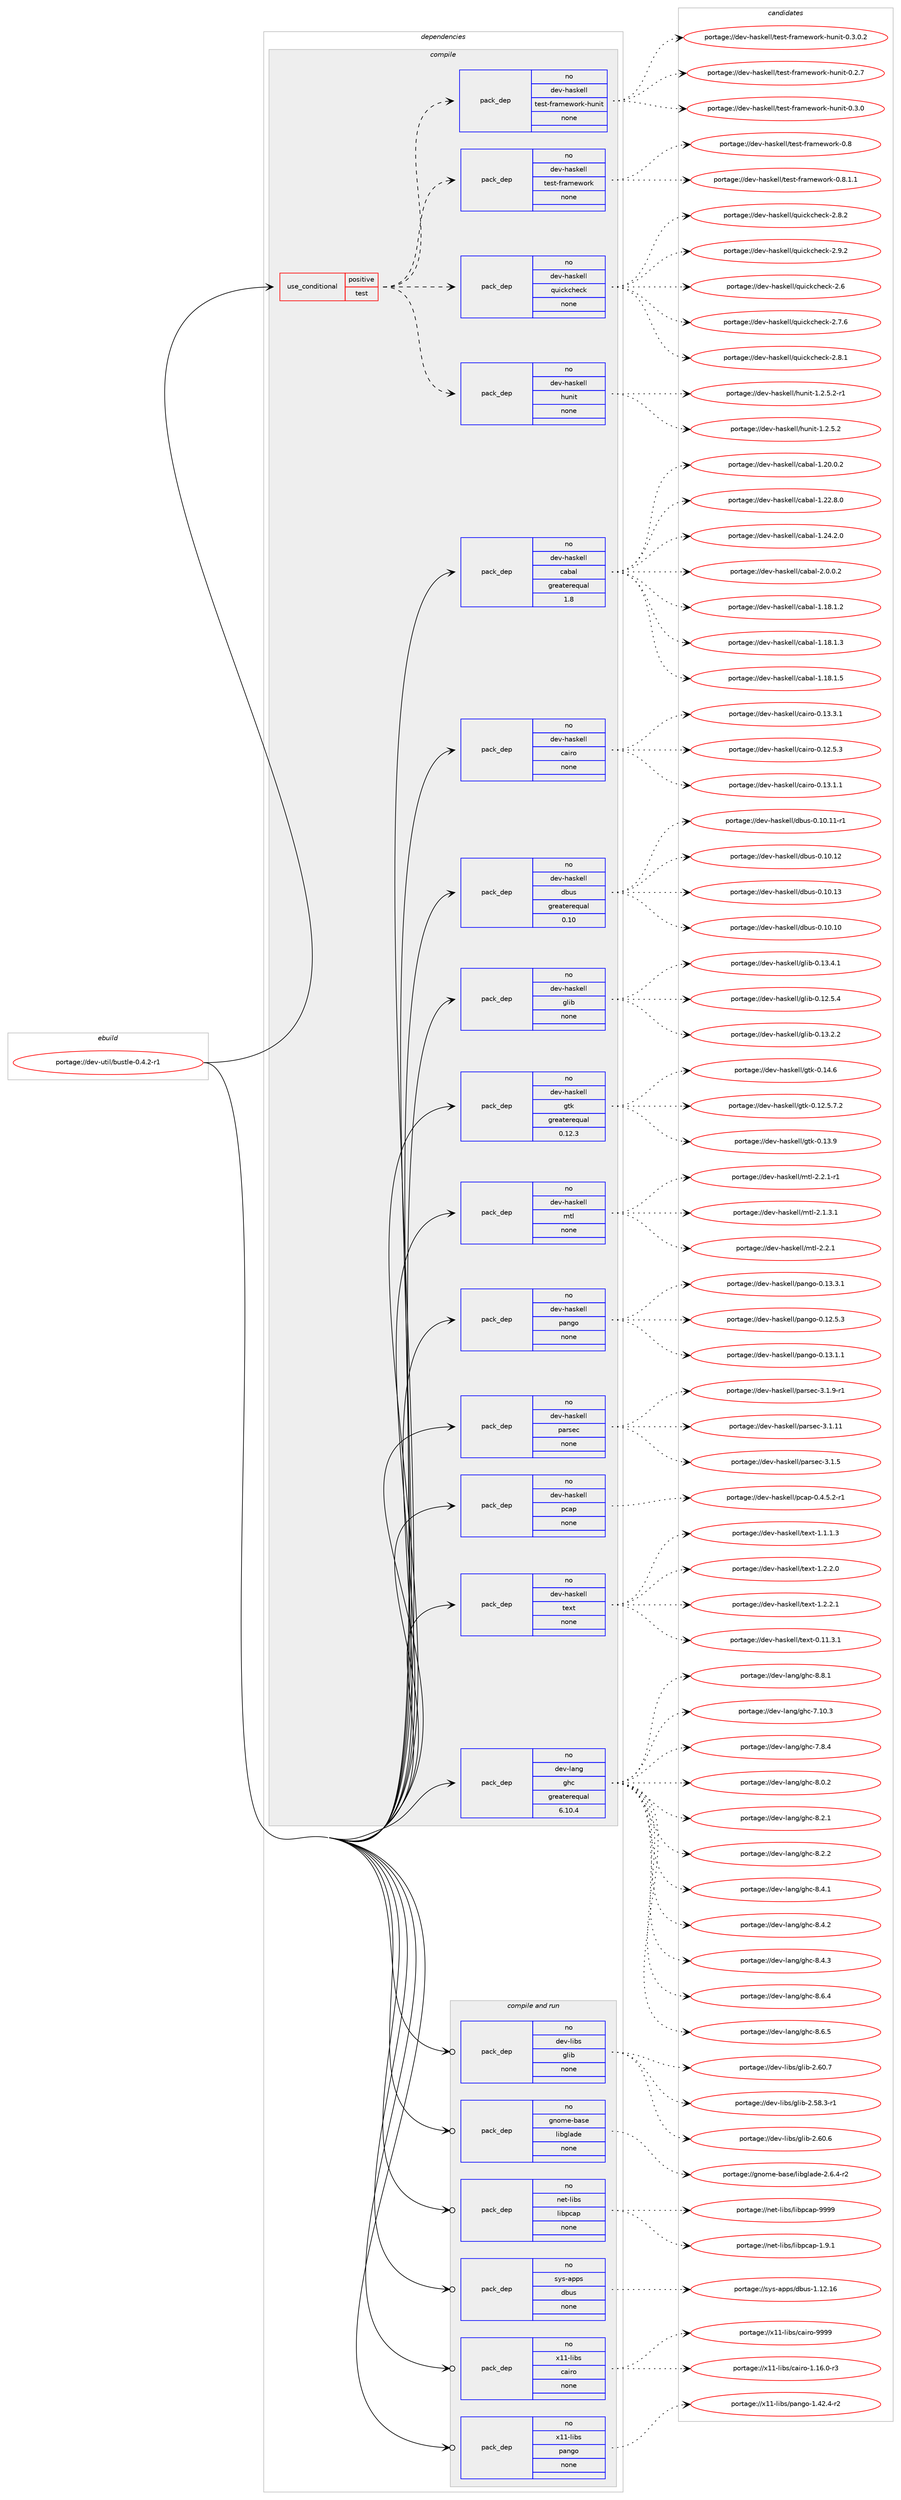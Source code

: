 digraph prolog {

# *************
# Graph options
# *************

newrank=true;
concentrate=true;
compound=true;
graph [rankdir=LR,fontname=Helvetica,fontsize=10,ranksep=1.5];#, ranksep=2.5, nodesep=0.2];
edge  [arrowhead=vee];
node  [fontname=Helvetica,fontsize=10];

# **********
# The ebuild
# **********

subgraph cluster_leftcol {
color=gray;
rank=same;
label=<<i>ebuild</i>>;
id [label="portage://dev-util/bustle-0.4.2-r1", color=red, width=4, href="../dev-util/bustle-0.4.2-r1.svg"];
}

# ****************
# The dependencies
# ****************

subgraph cluster_midcol {
color=gray;
label=<<i>dependencies</i>>;
subgraph cluster_compile {
fillcolor="#eeeeee";
style=filled;
label=<<i>compile</i>>;
subgraph cond70526 {
dependency259676 [label=<<TABLE BORDER="0" CELLBORDER="1" CELLSPACING="0" CELLPADDING="4"><TR><TD ROWSPAN="3" CELLPADDING="10">use_conditional</TD></TR><TR><TD>positive</TD></TR><TR><TD>test</TD></TR></TABLE>>, shape=none, color=red];
subgraph pack185531 {
dependency259677 [label=<<TABLE BORDER="0" CELLBORDER="1" CELLSPACING="0" CELLPADDING="4" WIDTH="220"><TR><TD ROWSPAN="6" CELLPADDING="30">pack_dep</TD></TR><TR><TD WIDTH="110">no</TD></TR><TR><TD>dev-haskell</TD></TR><TR><TD>hunit</TD></TR><TR><TD>none</TD></TR><TR><TD></TD></TR></TABLE>>, shape=none, color=blue];
}
dependency259676:e -> dependency259677:w [weight=20,style="dashed",arrowhead="vee"];
subgraph pack185532 {
dependency259678 [label=<<TABLE BORDER="0" CELLBORDER="1" CELLSPACING="0" CELLPADDING="4" WIDTH="220"><TR><TD ROWSPAN="6" CELLPADDING="30">pack_dep</TD></TR><TR><TD WIDTH="110">no</TD></TR><TR><TD>dev-haskell</TD></TR><TR><TD>quickcheck</TD></TR><TR><TD>none</TD></TR><TR><TD></TD></TR></TABLE>>, shape=none, color=blue];
}
dependency259676:e -> dependency259678:w [weight=20,style="dashed",arrowhead="vee"];
subgraph pack185533 {
dependency259679 [label=<<TABLE BORDER="0" CELLBORDER="1" CELLSPACING="0" CELLPADDING="4" WIDTH="220"><TR><TD ROWSPAN="6" CELLPADDING="30">pack_dep</TD></TR><TR><TD WIDTH="110">no</TD></TR><TR><TD>dev-haskell</TD></TR><TR><TD>test-framework</TD></TR><TR><TD>none</TD></TR><TR><TD></TD></TR></TABLE>>, shape=none, color=blue];
}
dependency259676:e -> dependency259679:w [weight=20,style="dashed",arrowhead="vee"];
subgraph pack185534 {
dependency259680 [label=<<TABLE BORDER="0" CELLBORDER="1" CELLSPACING="0" CELLPADDING="4" WIDTH="220"><TR><TD ROWSPAN="6" CELLPADDING="30">pack_dep</TD></TR><TR><TD WIDTH="110">no</TD></TR><TR><TD>dev-haskell</TD></TR><TR><TD>test-framework-hunit</TD></TR><TR><TD>none</TD></TR><TR><TD></TD></TR></TABLE>>, shape=none, color=blue];
}
dependency259676:e -> dependency259680:w [weight=20,style="dashed",arrowhead="vee"];
}
id:e -> dependency259676:w [weight=20,style="solid",arrowhead="vee"];
subgraph pack185535 {
dependency259681 [label=<<TABLE BORDER="0" CELLBORDER="1" CELLSPACING="0" CELLPADDING="4" WIDTH="220"><TR><TD ROWSPAN="6" CELLPADDING="30">pack_dep</TD></TR><TR><TD WIDTH="110">no</TD></TR><TR><TD>dev-haskell</TD></TR><TR><TD>cabal</TD></TR><TR><TD>greaterequal</TD></TR><TR><TD>1.8</TD></TR></TABLE>>, shape=none, color=blue];
}
id:e -> dependency259681:w [weight=20,style="solid",arrowhead="vee"];
subgraph pack185536 {
dependency259682 [label=<<TABLE BORDER="0" CELLBORDER="1" CELLSPACING="0" CELLPADDING="4" WIDTH="220"><TR><TD ROWSPAN="6" CELLPADDING="30">pack_dep</TD></TR><TR><TD WIDTH="110">no</TD></TR><TR><TD>dev-haskell</TD></TR><TR><TD>cairo</TD></TR><TR><TD>none</TD></TR><TR><TD></TD></TR></TABLE>>, shape=none, color=blue];
}
id:e -> dependency259682:w [weight=20,style="solid",arrowhead="vee"];
subgraph pack185537 {
dependency259683 [label=<<TABLE BORDER="0" CELLBORDER="1" CELLSPACING="0" CELLPADDING="4" WIDTH="220"><TR><TD ROWSPAN="6" CELLPADDING="30">pack_dep</TD></TR><TR><TD WIDTH="110">no</TD></TR><TR><TD>dev-haskell</TD></TR><TR><TD>dbus</TD></TR><TR><TD>greaterequal</TD></TR><TR><TD>0.10</TD></TR></TABLE>>, shape=none, color=blue];
}
id:e -> dependency259683:w [weight=20,style="solid",arrowhead="vee"];
subgraph pack185538 {
dependency259684 [label=<<TABLE BORDER="0" CELLBORDER="1" CELLSPACING="0" CELLPADDING="4" WIDTH="220"><TR><TD ROWSPAN="6" CELLPADDING="30">pack_dep</TD></TR><TR><TD WIDTH="110">no</TD></TR><TR><TD>dev-haskell</TD></TR><TR><TD>glib</TD></TR><TR><TD>none</TD></TR><TR><TD></TD></TR></TABLE>>, shape=none, color=blue];
}
id:e -> dependency259684:w [weight=20,style="solid",arrowhead="vee"];
subgraph pack185539 {
dependency259685 [label=<<TABLE BORDER="0" CELLBORDER="1" CELLSPACING="0" CELLPADDING="4" WIDTH="220"><TR><TD ROWSPAN="6" CELLPADDING="30">pack_dep</TD></TR><TR><TD WIDTH="110">no</TD></TR><TR><TD>dev-haskell</TD></TR><TR><TD>gtk</TD></TR><TR><TD>greaterequal</TD></TR><TR><TD>0.12.3</TD></TR></TABLE>>, shape=none, color=blue];
}
id:e -> dependency259685:w [weight=20,style="solid",arrowhead="vee"];
subgraph pack185540 {
dependency259686 [label=<<TABLE BORDER="0" CELLBORDER="1" CELLSPACING="0" CELLPADDING="4" WIDTH="220"><TR><TD ROWSPAN="6" CELLPADDING="30">pack_dep</TD></TR><TR><TD WIDTH="110">no</TD></TR><TR><TD>dev-haskell</TD></TR><TR><TD>mtl</TD></TR><TR><TD>none</TD></TR><TR><TD></TD></TR></TABLE>>, shape=none, color=blue];
}
id:e -> dependency259686:w [weight=20,style="solid",arrowhead="vee"];
subgraph pack185541 {
dependency259687 [label=<<TABLE BORDER="0" CELLBORDER="1" CELLSPACING="0" CELLPADDING="4" WIDTH="220"><TR><TD ROWSPAN="6" CELLPADDING="30">pack_dep</TD></TR><TR><TD WIDTH="110">no</TD></TR><TR><TD>dev-haskell</TD></TR><TR><TD>pango</TD></TR><TR><TD>none</TD></TR><TR><TD></TD></TR></TABLE>>, shape=none, color=blue];
}
id:e -> dependency259687:w [weight=20,style="solid",arrowhead="vee"];
subgraph pack185542 {
dependency259688 [label=<<TABLE BORDER="0" CELLBORDER="1" CELLSPACING="0" CELLPADDING="4" WIDTH="220"><TR><TD ROWSPAN="6" CELLPADDING="30">pack_dep</TD></TR><TR><TD WIDTH="110">no</TD></TR><TR><TD>dev-haskell</TD></TR><TR><TD>parsec</TD></TR><TR><TD>none</TD></TR><TR><TD></TD></TR></TABLE>>, shape=none, color=blue];
}
id:e -> dependency259688:w [weight=20,style="solid",arrowhead="vee"];
subgraph pack185543 {
dependency259689 [label=<<TABLE BORDER="0" CELLBORDER="1" CELLSPACING="0" CELLPADDING="4" WIDTH="220"><TR><TD ROWSPAN="6" CELLPADDING="30">pack_dep</TD></TR><TR><TD WIDTH="110">no</TD></TR><TR><TD>dev-haskell</TD></TR><TR><TD>pcap</TD></TR><TR><TD>none</TD></TR><TR><TD></TD></TR></TABLE>>, shape=none, color=blue];
}
id:e -> dependency259689:w [weight=20,style="solid",arrowhead="vee"];
subgraph pack185544 {
dependency259690 [label=<<TABLE BORDER="0" CELLBORDER="1" CELLSPACING="0" CELLPADDING="4" WIDTH="220"><TR><TD ROWSPAN="6" CELLPADDING="30">pack_dep</TD></TR><TR><TD WIDTH="110">no</TD></TR><TR><TD>dev-haskell</TD></TR><TR><TD>text</TD></TR><TR><TD>none</TD></TR><TR><TD></TD></TR></TABLE>>, shape=none, color=blue];
}
id:e -> dependency259690:w [weight=20,style="solid",arrowhead="vee"];
subgraph pack185545 {
dependency259691 [label=<<TABLE BORDER="0" CELLBORDER="1" CELLSPACING="0" CELLPADDING="4" WIDTH="220"><TR><TD ROWSPAN="6" CELLPADDING="30">pack_dep</TD></TR><TR><TD WIDTH="110">no</TD></TR><TR><TD>dev-lang</TD></TR><TR><TD>ghc</TD></TR><TR><TD>greaterequal</TD></TR><TR><TD>6.10.4</TD></TR></TABLE>>, shape=none, color=blue];
}
id:e -> dependency259691:w [weight=20,style="solid",arrowhead="vee"];
}
subgraph cluster_compileandrun {
fillcolor="#eeeeee";
style=filled;
label=<<i>compile and run</i>>;
subgraph pack185546 {
dependency259692 [label=<<TABLE BORDER="0" CELLBORDER="1" CELLSPACING="0" CELLPADDING="4" WIDTH="220"><TR><TD ROWSPAN="6" CELLPADDING="30">pack_dep</TD></TR><TR><TD WIDTH="110">no</TD></TR><TR><TD>dev-libs</TD></TR><TR><TD>glib</TD></TR><TR><TD>none</TD></TR><TR><TD></TD></TR></TABLE>>, shape=none, color=blue];
}
id:e -> dependency259692:w [weight=20,style="solid",arrowhead="odotvee"];
subgraph pack185547 {
dependency259693 [label=<<TABLE BORDER="0" CELLBORDER="1" CELLSPACING="0" CELLPADDING="4" WIDTH="220"><TR><TD ROWSPAN="6" CELLPADDING="30">pack_dep</TD></TR><TR><TD WIDTH="110">no</TD></TR><TR><TD>gnome-base</TD></TR><TR><TD>libglade</TD></TR><TR><TD>none</TD></TR><TR><TD></TD></TR></TABLE>>, shape=none, color=blue];
}
id:e -> dependency259693:w [weight=20,style="solid",arrowhead="odotvee"];
subgraph pack185548 {
dependency259694 [label=<<TABLE BORDER="0" CELLBORDER="1" CELLSPACING="0" CELLPADDING="4" WIDTH="220"><TR><TD ROWSPAN="6" CELLPADDING="30">pack_dep</TD></TR><TR><TD WIDTH="110">no</TD></TR><TR><TD>net-libs</TD></TR><TR><TD>libpcap</TD></TR><TR><TD>none</TD></TR><TR><TD></TD></TR></TABLE>>, shape=none, color=blue];
}
id:e -> dependency259694:w [weight=20,style="solid",arrowhead="odotvee"];
subgraph pack185549 {
dependency259695 [label=<<TABLE BORDER="0" CELLBORDER="1" CELLSPACING="0" CELLPADDING="4" WIDTH="220"><TR><TD ROWSPAN="6" CELLPADDING="30">pack_dep</TD></TR><TR><TD WIDTH="110">no</TD></TR><TR><TD>sys-apps</TD></TR><TR><TD>dbus</TD></TR><TR><TD>none</TD></TR><TR><TD></TD></TR></TABLE>>, shape=none, color=blue];
}
id:e -> dependency259695:w [weight=20,style="solid",arrowhead="odotvee"];
subgraph pack185550 {
dependency259696 [label=<<TABLE BORDER="0" CELLBORDER="1" CELLSPACING="0" CELLPADDING="4" WIDTH="220"><TR><TD ROWSPAN="6" CELLPADDING="30">pack_dep</TD></TR><TR><TD WIDTH="110">no</TD></TR><TR><TD>x11-libs</TD></TR><TR><TD>cairo</TD></TR><TR><TD>none</TD></TR><TR><TD></TD></TR></TABLE>>, shape=none, color=blue];
}
id:e -> dependency259696:w [weight=20,style="solid",arrowhead="odotvee"];
subgraph pack185551 {
dependency259697 [label=<<TABLE BORDER="0" CELLBORDER="1" CELLSPACING="0" CELLPADDING="4" WIDTH="220"><TR><TD ROWSPAN="6" CELLPADDING="30">pack_dep</TD></TR><TR><TD WIDTH="110">no</TD></TR><TR><TD>x11-libs</TD></TR><TR><TD>pango</TD></TR><TR><TD>none</TD></TR><TR><TD></TD></TR></TABLE>>, shape=none, color=blue];
}
id:e -> dependency259697:w [weight=20,style="solid",arrowhead="odotvee"];
}
subgraph cluster_run {
fillcolor="#eeeeee";
style=filled;
label=<<i>run</i>>;
}
}

# **************
# The candidates
# **************

subgraph cluster_choices {
rank=same;
color=gray;
label=<<i>candidates</i>>;

subgraph choice185531 {
color=black;
nodesep=1;
choiceportage1001011184510497115107101108108471041171101051164549465046534650 [label="portage://dev-haskell/hunit-1.2.5.2", color=red, width=4,href="../dev-haskell/hunit-1.2.5.2.svg"];
choiceportage10010111845104971151071011081084710411711010511645494650465346504511449 [label="portage://dev-haskell/hunit-1.2.5.2-r1", color=red, width=4,href="../dev-haskell/hunit-1.2.5.2-r1.svg"];
dependency259677:e -> choiceportage1001011184510497115107101108108471041171101051164549465046534650:w [style=dotted,weight="100"];
dependency259677:e -> choiceportage10010111845104971151071011081084710411711010511645494650465346504511449:w [style=dotted,weight="100"];
}
subgraph choice185532 {
color=black;
nodesep=1;
choiceportage10010111845104971151071011081084711311710599107991041019910745504654 [label="portage://dev-haskell/quickcheck-2.6", color=red, width=4,href="../dev-haskell/quickcheck-2.6.svg"];
choiceportage100101118451049711510710110810847113117105991079910410199107455046554654 [label="portage://dev-haskell/quickcheck-2.7.6", color=red, width=4,href="../dev-haskell/quickcheck-2.7.6.svg"];
choiceportage100101118451049711510710110810847113117105991079910410199107455046564649 [label="portage://dev-haskell/quickcheck-2.8.1", color=red, width=4,href="../dev-haskell/quickcheck-2.8.1.svg"];
choiceportage100101118451049711510710110810847113117105991079910410199107455046564650 [label="portage://dev-haskell/quickcheck-2.8.2", color=red, width=4,href="../dev-haskell/quickcheck-2.8.2.svg"];
choiceportage100101118451049711510710110810847113117105991079910410199107455046574650 [label="portage://dev-haskell/quickcheck-2.9.2", color=red, width=4,href="../dev-haskell/quickcheck-2.9.2.svg"];
dependency259678:e -> choiceportage10010111845104971151071011081084711311710599107991041019910745504654:w [style=dotted,weight="100"];
dependency259678:e -> choiceportage100101118451049711510710110810847113117105991079910410199107455046554654:w [style=dotted,weight="100"];
dependency259678:e -> choiceportage100101118451049711510710110810847113117105991079910410199107455046564649:w [style=dotted,weight="100"];
dependency259678:e -> choiceportage100101118451049711510710110810847113117105991079910410199107455046564650:w [style=dotted,weight="100"];
dependency259678:e -> choiceportage100101118451049711510710110810847113117105991079910410199107455046574650:w [style=dotted,weight="100"];
}
subgraph choice185533 {
color=black;
nodesep=1;
choiceportage100101118451049711510710110810847116101115116451021149710910111911111410745484656 [label="portage://dev-haskell/test-framework-0.8", color=red, width=4,href="../dev-haskell/test-framework-0.8.svg"];
choiceportage10010111845104971151071011081084711610111511645102114971091011191111141074548465646494649 [label="portage://dev-haskell/test-framework-0.8.1.1", color=red, width=4,href="../dev-haskell/test-framework-0.8.1.1.svg"];
dependency259679:e -> choiceportage100101118451049711510710110810847116101115116451021149710910111911111410745484656:w [style=dotted,weight="100"];
dependency259679:e -> choiceportage10010111845104971151071011081084711610111511645102114971091011191111141074548465646494649:w [style=dotted,weight="100"];
}
subgraph choice185534 {
color=black;
nodesep=1;
choiceportage100101118451049711510710110810847116101115116451021149710910111911111410745104117110105116454846504655 [label="portage://dev-haskell/test-framework-hunit-0.2.7", color=red, width=4,href="../dev-haskell/test-framework-hunit-0.2.7.svg"];
choiceportage100101118451049711510710110810847116101115116451021149710910111911111410745104117110105116454846514648 [label="portage://dev-haskell/test-framework-hunit-0.3.0", color=red, width=4,href="../dev-haskell/test-framework-hunit-0.3.0.svg"];
choiceportage1001011184510497115107101108108471161011151164510211497109101119111114107451041171101051164548465146484650 [label="portage://dev-haskell/test-framework-hunit-0.3.0.2", color=red, width=4,href="../dev-haskell/test-framework-hunit-0.3.0.2.svg"];
dependency259680:e -> choiceportage100101118451049711510710110810847116101115116451021149710910111911111410745104117110105116454846504655:w [style=dotted,weight="100"];
dependency259680:e -> choiceportage100101118451049711510710110810847116101115116451021149710910111911111410745104117110105116454846514648:w [style=dotted,weight="100"];
dependency259680:e -> choiceportage1001011184510497115107101108108471161011151164510211497109101119111114107451041171101051164548465146484650:w [style=dotted,weight="100"];
}
subgraph choice185535 {
color=black;
nodesep=1;
choiceportage10010111845104971151071011081084799979897108454946495646494650 [label="portage://dev-haskell/cabal-1.18.1.2", color=red, width=4,href="../dev-haskell/cabal-1.18.1.2.svg"];
choiceportage10010111845104971151071011081084799979897108454946495646494651 [label="portage://dev-haskell/cabal-1.18.1.3", color=red, width=4,href="../dev-haskell/cabal-1.18.1.3.svg"];
choiceportage10010111845104971151071011081084799979897108454946495646494653 [label="portage://dev-haskell/cabal-1.18.1.5", color=red, width=4,href="../dev-haskell/cabal-1.18.1.5.svg"];
choiceportage10010111845104971151071011081084799979897108454946504846484650 [label="portage://dev-haskell/cabal-1.20.0.2", color=red, width=4,href="../dev-haskell/cabal-1.20.0.2.svg"];
choiceportage10010111845104971151071011081084799979897108454946505046564648 [label="portage://dev-haskell/cabal-1.22.8.0", color=red, width=4,href="../dev-haskell/cabal-1.22.8.0.svg"];
choiceportage10010111845104971151071011081084799979897108454946505246504648 [label="portage://dev-haskell/cabal-1.24.2.0", color=red, width=4,href="../dev-haskell/cabal-1.24.2.0.svg"];
choiceportage100101118451049711510710110810847999798971084550464846484650 [label="portage://dev-haskell/cabal-2.0.0.2", color=red, width=4,href="../dev-haskell/cabal-2.0.0.2.svg"];
dependency259681:e -> choiceportage10010111845104971151071011081084799979897108454946495646494650:w [style=dotted,weight="100"];
dependency259681:e -> choiceportage10010111845104971151071011081084799979897108454946495646494651:w [style=dotted,weight="100"];
dependency259681:e -> choiceportage10010111845104971151071011081084799979897108454946495646494653:w [style=dotted,weight="100"];
dependency259681:e -> choiceportage10010111845104971151071011081084799979897108454946504846484650:w [style=dotted,weight="100"];
dependency259681:e -> choiceportage10010111845104971151071011081084799979897108454946505046564648:w [style=dotted,weight="100"];
dependency259681:e -> choiceportage10010111845104971151071011081084799979897108454946505246504648:w [style=dotted,weight="100"];
dependency259681:e -> choiceportage100101118451049711510710110810847999798971084550464846484650:w [style=dotted,weight="100"];
}
subgraph choice185536 {
color=black;
nodesep=1;
choiceportage1001011184510497115107101108108479997105114111454846495046534651 [label="portage://dev-haskell/cairo-0.12.5.3", color=red, width=4,href="../dev-haskell/cairo-0.12.5.3.svg"];
choiceportage1001011184510497115107101108108479997105114111454846495146494649 [label="portage://dev-haskell/cairo-0.13.1.1", color=red, width=4,href="../dev-haskell/cairo-0.13.1.1.svg"];
choiceportage1001011184510497115107101108108479997105114111454846495146514649 [label="portage://dev-haskell/cairo-0.13.3.1", color=red, width=4,href="../dev-haskell/cairo-0.13.3.1.svg"];
dependency259682:e -> choiceportage1001011184510497115107101108108479997105114111454846495046534651:w [style=dotted,weight="100"];
dependency259682:e -> choiceportage1001011184510497115107101108108479997105114111454846495146494649:w [style=dotted,weight="100"];
dependency259682:e -> choiceportage1001011184510497115107101108108479997105114111454846495146514649:w [style=dotted,weight="100"];
}
subgraph choice185537 {
color=black;
nodesep=1;
choiceportage100101118451049711510710110810847100981171154548464948464948 [label="portage://dev-haskell/dbus-0.10.10", color=red, width=4,href="../dev-haskell/dbus-0.10.10.svg"];
choiceportage1001011184510497115107101108108471009811711545484649484649494511449 [label="portage://dev-haskell/dbus-0.10.11-r1", color=red, width=4,href="../dev-haskell/dbus-0.10.11-r1.svg"];
choiceportage100101118451049711510710110810847100981171154548464948464950 [label="portage://dev-haskell/dbus-0.10.12", color=red, width=4,href="../dev-haskell/dbus-0.10.12.svg"];
choiceportage100101118451049711510710110810847100981171154548464948464951 [label="portage://dev-haskell/dbus-0.10.13", color=red, width=4,href="../dev-haskell/dbus-0.10.13.svg"];
dependency259683:e -> choiceportage100101118451049711510710110810847100981171154548464948464948:w [style=dotted,weight="100"];
dependency259683:e -> choiceportage1001011184510497115107101108108471009811711545484649484649494511449:w [style=dotted,weight="100"];
dependency259683:e -> choiceportage100101118451049711510710110810847100981171154548464948464950:w [style=dotted,weight="100"];
dependency259683:e -> choiceportage100101118451049711510710110810847100981171154548464948464951:w [style=dotted,weight="100"];
}
subgraph choice185538 {
color=black;
nodesep=1;
choiceportage10010111845104971151071011081084710310810598454846495046534652 [label="portage://dev-haskell/glib-0.12.5.4", color=red, width=4,href="../dev-haskell/glib-0.12.5.4.svg"];
choiceportage10010111845104971151071011081084710310810598454846495146504650 [label="portage://dev-haskell/glib-0.13.2.2", color=red, width=4,href="../dev-haskell/glib-0.13.2.2.svg"];
choiceportage10010111845104971151071011081084710310810598454846495146524649 [label="portage://dev-haskell/glib-0.13.4.1", color=red, width=4,href="../dev-haskell/glib-0.13.4.1.svg"];
dependency259684:e -> choiceportage10010111845104971151071011081084710310810598454846495046534652:w [style=dotted,weight="100"];
dependency259684:e -> choiceportage10010111845104971151071011081084710310810598454846495146504650:w [style=dotted,weight="100"];
dependency259684:e -> choiceportage10010111845104971151071011081084710310810598454846495146524649:w [style=dotted,weight="100"];
}
subgraph choice185539 {
color=black;
nodesep=1;
choiceportage1001011184510497115107101108108471031161074548464950465346554650 [label="portage://dev-haskell/gtk-0.12.5.7.2", color=red, width=4,href="../dev-haskell/gtk-0.12.5.7.2.svg"];
choiceportage10010111845104971151071011081084710311610745484649514657 [label="portage://dev-haskell/gtk-0.13.9", color=red, width=4,href="../dev-haskell/gtk-0.13.9.svg"];
choiceportage10010111845104971151071011081084710311610745484649524654 [label="portage://dev-haskell/gtk-0.14.6", color=red, width=4,href="../dev-haskell/gtk-0.14.6.svg"];
dependency259685:e -> choiceportage1001011184510497115107101108108471031161074548464950465346554650:w [style=dotted,weight="100"];
dependency259685:e -> choiceportage10010111845104971151071011081084710311610745484649514657:w [style=dotted,weight="100"];
dependency259685:e -> choiceportage10010111845104971151071011081084710311610745484649524654:w [style=dotted,weight="100"];
}
subgraph choice185540 {
color=black;
nodesep=1;
choiceportage1001011184510497115107101108108471091161084550464946514649 [label="portage://dev-haskell/mtl-2.1.3.1", color=red, width=4,href="../dev-haskell/mtl-2.1.3.1.svg"];
choiceportage100101118451049711510710110810847109116108455046504649 [label="portage://dev-haskell/mtl-2.2.1", color=red, width=4,href="../dev-haskell/mtl-2.2.1.svg"];
choiceportage1001011184510497115107101108108471091161084550465046494511449 [label="portage://dev-haskell/mtl-2.2.1-r1", color=red, width=4,href="../dev-haskell/mtl-2.2.1-r1.svg"];
dependency259686:e -> choiceportage1001011184510497115107101108108471091161084550464946514649:w [style=dotted,weight="100"];
dependency259686:e -> choiceportage100101118451049711510710110810847109116108455046504649:w [style=dotted,weight="100"];
dependency259686:e -> choiceportage1001011184510497115107101108108471091161084550465046494511449:w [style=dotted,weight="100"];
}
subgraph choice185541 {
color=black;
nodesep=1;
choiceportage10010111845104971151071011081084711297110103111454846495046534651 [label="portage://dev-haskell/pango-0.12.5.3", color=red, width=4,href="../dev-haskell/pango-0.12.5.3.svg"];
choiceportage10010111845104971151071011081084711297110103111454846495146494649 [label="portage://dev-haskell/pango-0.13.1.1", color=red, width=4,href="../dev-haskell/pango-0.13.1.1.svg"];
choiceportage10010111845104971151071011081084711297110103111454846495146514649 [label="portage://dev-haskell/pango-0.13.3.1", color=red, width=4,href="../dev-haskell/pango-0.13.3.1.svg"];
dependency259687:e -> choiceportage10010111845104971151071011081084711297110103111454846495046534651:w [style=dotted,weight="100"];
dependency259687:e -> choiceportage10010111845104971151071011081084711297110103111454846495146494649:w [style=dotted,weight="100"];
dependency259687:e -> choiceportage10010111845104971151071011081084711297110103111454846495146514649:w [style=dotted,weight="100"];
}
subgraph choice185542 {
color=black;
nodesep=1;
choiceportage100101118451049711510710110810847112971141151019945514649464949 [label="portage://dev-haskell/parsec-3.1.11", color=red, width=4,href="../dev-haskell/parsec-3.1.11.svg"];
choiceportage1001011184510497115107101108108471129711411510199455146494653 [label="portage://dev-haskell/parsec-3.1.5", color=red, width=4,href="../dev-haskell/parsec-3.1.5.svg"];
choiceportage10010111845104971151071011081084711297114115101994551464946574511449 [label="portage://dev-haskell/parsec-3.1.9-r1", color=red, width=4,href="../dev-haskell/parsec-3.1.9-r1.svg"];
dependency259688:e -> choiceportage100101118451049711510710110810847112971141151019945514649464949:w [style=dotted,weight="100"];
dependency259688:e -> choiceportage1001011184510497115107101108108471129711411510199455146494653:w [style=dotted,weight="100"];
dependency259688:e -> choiceportage10010111845104971151071011081084711297114115101994551464946574511449:w [style=dotted,weight="100"];
}
subgraph choice185543 {
color=black;
nodesep=1;
choiceportage100101118451049711510710110810847112999711245484652465346504511449 [label="portage://dev-haskell/pcap-0.4.5.2-r1", color=red, width=4,href="../dev-haskell/pcap-0.4.5.2-r1.svg"];
dependency259689:e -> choiceportage100101118451049711510710110810847112999711245484652465346504511449:w [style=dotted,weight="100"];
}
subgraph choice185544 {
color=black;
nodesep=1;
choiceportage100101118451049711510710110810847116101120116454846494946514649 [label="portage://dev-haskell/text-0.11.3.1", color=red, width=4,href="../dev-haskell/text-0.11.3.1.svg"];
choiceportage1001011184510497115107101108108471161011201164549464946494651 [label="portage://dev-haskell/text-1.1.1.3", color=red, width=4,href="../dev-haskell/text-1.1.1.3.svg"];
choiceportage1001011184510497115107101108108471161011201164549465046504648 [label="portage://dev-haskell/text-1.2.2.0", color=red, width=4,href="../dev-haskell/text-1.2.2.0.svg"];
choiceportage1001011184510497115107101108108471161011201164549465046504649 [label="portage://dev-haskell/text-1.2.2.1", color=red, width=4,href="../dev-haskell/text-1.2.2.1.svg"];
dependency259690:e -> choiceportage100101118451049711510710110810847116101120116454846494946514649:w [style=dotted,weight="100"];
dependency259690:e -> choiceportage1001011184510497115107101108108471161011201164549464946494651:w [style=dotted,weight="100"];
dependency259690:e -> choiceportage1001011184510497115107101108108471161011201164549465046504648:w [style=dotted,weight="100"];
dependency259690:e -> choiceportage1001011184510497115107101108108471161011201164549465046504649:w [style=dotted,weight="100"];
}
subgraph choice185545 {
color=black;
nodesep=1;
choiceportage1001011184510897110103471031049945554649484651 [label="portage://dev-lang/ghc-7.10.3", color=red, width=4,href="../dev-lang/ghc-7.10.3.svg"];
choiceportage10010111845108971101034710310499455546564652 [label="portage://dev-lang/ghc-7.8.4", color=red, width=4,href="../dev-lang/ghc-7.8.4.svg"];
choiceportage10010111845108971101034710310499455646484650 [label="portage://dev-lang/ghc-8.0.2", color=red, width=4,href="../dev-lang/ghc-8.0.2.svg"];
choiceportage10010111845108971101034710310499455646504649 [label="portage://dev-lang/ghc-8.2.1", color=red, width=4,href="../dev-lang/ghc-8.2.1.svg"];
choiceportage10010111845108971101034710310499455646504650 [label="portage://dev-lang/ghc-8.2.2", color=red, width=4,href="../dev-lang/ghc-8.2.2.svg"];
choiceportage10010111845108971101034710310499455646524649 [label="portage://dev-lang/ghc-8.4.1", color=red, width=4,href="../dev-lang/ghc-8.4.1.svg"];
choiceportage10010111845108971101034710310499455646524650 [label="portage://dev-lang/ghc-8.4.2", color=red, width=4,href="../dev-lang/ghc-8.4.2.svg"];
choiceportage10010111845108971101034710310499455646524651 [label="portage://dev-lang/ghc-8.4.3", color=red, width=4,href="../dev-lang/ghc-8.4.3.svg"];
choiceportage10010111845108971101034710310499455646544652 [label="portage://dev-lang/ghc-8.6.4", color=red, width=4,href="../dev-lang/ghc-8.6.4.svg"];
choiceportage10010111845108971101034710310499455646544653 [label="portage://dev-lang/ghc-8.6.5", color=red, width=4,href="../dev-lang/ghc-8.6.5.svg"];
choiceportage10010111845108971101034710310499455646564649 [label="portage://dev-lang/ghc-8.8.1", color=red, width=4,href="../dev-lang/ghc-8.8.1.svg"];
dependency259691:e -> choiceportage1001011184510897110103471031049945554649484651:w [style=dotted,weight="100"];
dependency259691:e -> choiceportage10010111845108971101034710310499455546564652:w [style=dotted,weight="100"];
dependency259691:e -> choiceportage10010111845108971101034710310499455646484650:w [style=dotted,weight="100"];
dependency259691:e -> choiceportage10010111845108971101034710310499455646504649:w [style=dotted,weight="100"];
dependency259691:e -> choiceportage10010111845108971101034710310499455646504650:w [style=dotted,weight="100"];
dependency259691:e -> choiceportage10010111845108971101034710310499455646524649:w [style=dotted,weight="100"];
dependency259691:e -> choiceportage10010111845108971101034710310499455646524650:w [style=dotted,weight="100"];
dependency259691:e -> choiceportage10010111845108971101034710310499455646524651:w [style=dotted,weight="100"];
dependency259691:e -> choiceportage10010111845108971101034710310499455646544652:w [style=dotted,weight="100"];
dependency259691:e -> choiceportage10010111845108971101034710310499455646544653:w [style=dotted,weight="100"];
dependency259691:e -> choiceportage10010111845108971101034710310499455646564649:w [style=dotted,weight="100"];
}
subgraph choice185546 {
color=black;
nodesep=1;
choiceportage10010111845108105981154710310810598455046535646514511449 [label="portage://dev-libs/glib-2.58.3-r1", color=red, width=4,href="../dev-libs/glib-2.58.3-r1.svg"];
choiceportage1001011184510810598115471031081059845504654484654 [label="portage://dev-libs/glib-2.60.6", color=red, width=4,href="../dev-libs/glib-2.60.6.svg"];
choiceportage1001011184510810598115471031081059845504654484655 [label="portage://dev-libs/glib-2.60.7", color=red, width=4,href="../dev-libs/glib-2.60.7.svg"];
dependency259692:e -> choiceportage10010111845108105981154710310810598455046535646514511449:w [style=dotted,weight="100"];
dependency259692:e -> choiceportage1001011184510810598115471031081059845504654484654:w [style=dotted,weight="100"];
dependency259692:e -> choiceportage1001011184510810598115471031081059845504654484655:w [style=dotted,weight="100"];
}
subgraph choice185547 {
color=black;
nodesep=1;
choiceportage1031101111091014598971151014710810598103108971001014550465446524511450 [label="portage://gnome-base/libglade-2.6.4-r2", color=red, width=4,href="../gnome-base/libglade-2.6.4-r2.svg"];
dependency259693:e -> choiceportage1031101111091014598971151014710810598103108971001014550465446524511450:w [style=dotted,weight="100"];
}
subgraph choice185548 {
color=black;
nodesep=1;
choiceportage110101116451081059811547108105981129997112454946574649 [label="portage://net-libs/libpcap-1.9.1", color=red, width=4,href="../net-libs/libpcap-1.9.1.svg"];
choiceportage1101011164510810598115471081059811299971124557575757 [label="portage://net-libs/libpcap-9999", color=red, width=4,href="../net-libs/libpcap-9999.svg"];
dependency259694:e -> choiceportage110101116451081059811547108105981129997112454946574649:w [style=dotted,weight="100"];
dependency259694:e -> choiceportage1101011164510810598115471081059811299971124557575757:w [style=dotted,weight="100"];
}
subgraph choice185549 {
color=black;
nodesep=1;
choiceportage115121115459711211211547100981171154549464950464954 [label="portage://sys-apps/dbus-1.12.16", color=red, width=4,href="../sys-apps/dbus-1.12.16.svg"];
dependency259695:e -> choiceportage115121115459711211211547100981171154549464950464954:w [style=dotted,weight="100"];
}
subgraph choice185550 {
color=black;
nodesep=1;
choiceportage12049494510810598115479997105114111454946495446484511451 [label="portage://x11-libs/cairo-1.16.0-r3", color=red, width=4,href="../x11-libs/cairo-1.16.0-r3.svg"];
choiceportage120494945108105981154799971051141114557575757 [label="portage://x11-libs/cairo-9999", color=red, width=4,href="../x11-libs/cairo-9999.svg"];
dependency259696:e -> choiceportage12049494510810598115479997105114111454946495446484511451:w [style=dotted,weight="100"];
dependency259696:e -> choiceportage120494945108105981154799971051141114557575757:w [style=dotted,weight="100"];
}
subgraph choice185551 {
color=black;
nodesep=1;
choiceportage120494945108105981154711297110103111454946525046524511450 [label="portage://x11-libs/pango-1.42.4-r2", color=red, width=4,href="../x11-libs/pango-1.42.4-r2.svg"];
dependency259697:e -> choiceportage120494945108105981154711297110103111454946525046524511450:w [style=dotted,weight="100"];
}
}

}
